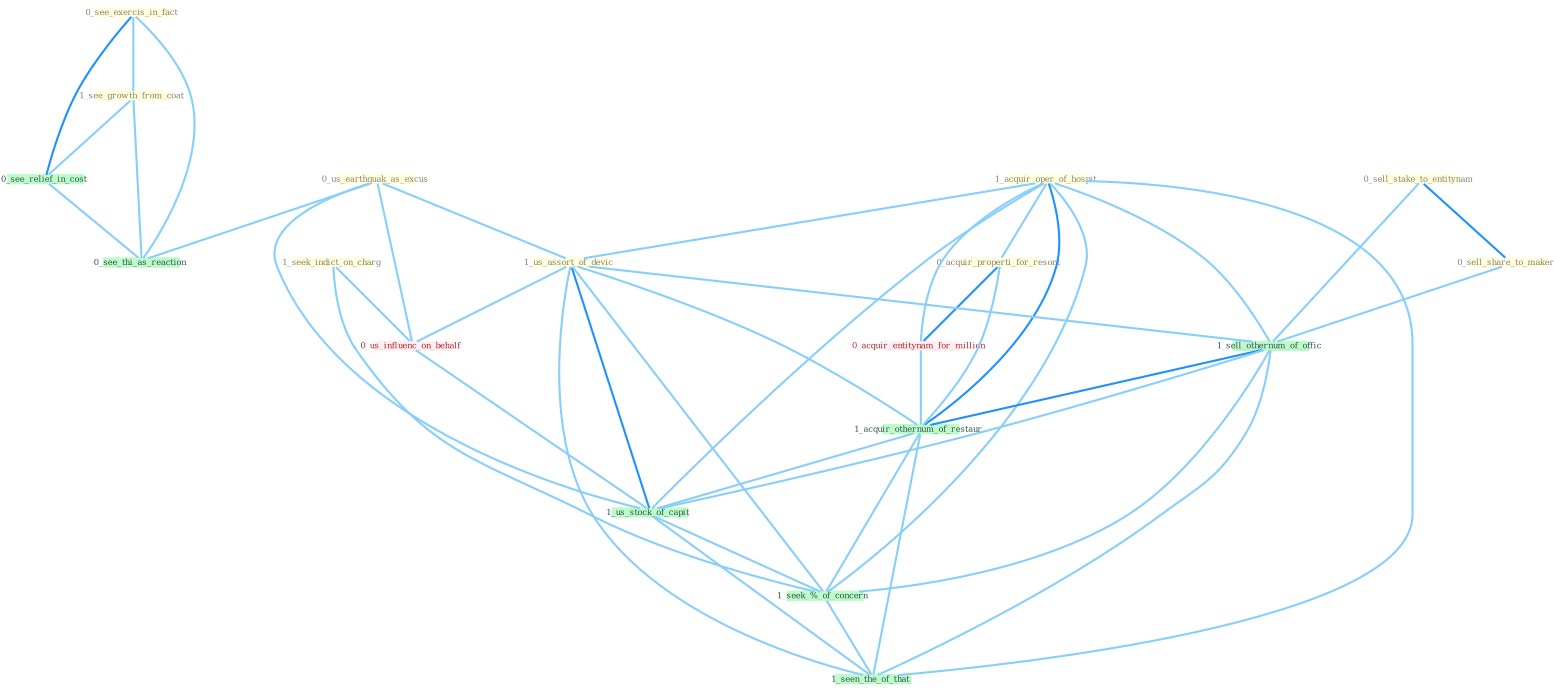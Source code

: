 Graph G{ 
    node
    [shape=polygon,style=filled,width=.5,height=.06,color="#BDFCC9",fixedsize=true,fontsize=4,
    fontcolor="#2f4f4f"];
    {node
    [color="#ffffe0", fontcolor="#8b7d6b"] "0_see_exercis_in_fact " "1_see_growth_from_coat " "0_sell_stake_to_entitynam " "1_acquir_oper_of_hospit " "0_us_earthquak_as_excus " "1_seek_indict_on_charg " "0_acquir_properti_for_resort " "0_sell_share_to_maker " "1_us_assort_of_devic "}
{node [color="#fff0f5", fontcolor="#b22222"] "0_acquir_entitynam_for_million " "0_us_influenc_on_behalf "}
edge [color="#B0E2FF"];

	"0_see_exercis_in_fact " -- "1_see_growth_from_coat " [w="1", color="#87cefa" ];
	"0_see_exercis_in_fact " -- "0_see_relief_in_cost " [w="2", color="#1e90ff" , len=0.8];
	"0_see_exercis_in_fact " -- "0_see_thi_as_reaction " [w="1", color="#87cefa" ];
	"1_see_growth_from_coat " -- "0_see_relief_in_cost " [w="1", color="#87cefa" ];
	"1_see_growth_from_coat " -- "0_see_thi_as_reaction " [w="1", color="#87cefa" ];
	"0_sell_stake_to_entitynam " -- "0_sell_share_to_maker " [w="2", color="#1e90ff" , len=0.8];
	"0_sell_stake_to_entitynam " -- "1_sell_othernum_of_offic " [w="1", color="#87cefa" ];
	"1_acquir_oper_of_hospit " -- "0_acquir_properti_for_resort " [w="1", color="#87cefa" ];
	"1_acquir_oper_of_hospit " -- "1_us_assort_of_devic " [w="1", color="#87cefa" ];
	"1_acquir_oper_of_hospit " -- "0_acquir_entitynam_for_million " [w="1", color="#87cefa" ];
	"1_acquir_oper_of_hospit " -- "1_sell_othernum_of_offic " [w="1", color="#87cefa" ];
	"1_acquir_oper_of_hospit " -- "1_acquir_othernum_of_restaur " [w="2", color="#1e90ff" , len=0.8];
	"1_acquir_oper_of_hospit " -- "1_us_stock_of_capit " [w="1", color="#87cefa" ];
	"1_acquir_oper_of_hospit " -- "1_seek_%_of_concern " [w="1", color="#87cefa" ];
	"1_acquir_oper_of_hospit " -- "1_seen_the_of_that " [w="1", color="#87cefa" ];
	"0_us_earthquak_as_excus " -- "1_us_assort_of_devic " [w="1", color="#87cefa" ];
	"0_us_earthquak_as_excus " -- "0_us_influenc_on_behalf " [w="1", color="#87cefa" ];
	"0_us_earthquak_as_excus " -- "0_see_thi_as_reaction " [w="1", color="#87cefa" ];
	"0_us_earthquak_as_excus " -- "1_us_stock_of_capit " [w="1", color="#87cefa" ];
	"1_seek_indict_on_charg " -- "0_us_influenc_on_behalf " [w="1", color="#87cefa" ];
	"1_seek_indict_on_charg " -- "1_seek_%_of_concern " [w="1", color="#87cefa" ];
	"0_acquir_properti_for_resort " -- "0_acquir_entitynam_for_million " [w="2", color="#1e90ff" , len=0.8];
	"0_acquir_properti_for_resort " -- "1_acquir_othernum_of_restaur " [w="1", color="#87cefa" ];
	"0_sell_share_to_maker " -- "1_sell_othernum_of_offic " [w="1", color="#87cefa" ];
	"1_us_assort_of_devic " -- "1_sell_othernum_of_offic " [w="1", color="#87cefa" ];
	"1_us_assort_of_devic " -- "0_us_influenc_on_behalf " [w="1", color="#87cefa" ];
	"1_us_assort_of_devic " -- "1_acquir_othernum_of_restaur " [w="1", color="#87cefa" ];
	"1_us_assort_of_devic " -- "1_us_stock_of_capit " [w="2", color="#1e90ff" , len=0.8];
	"1_us_assort_of_devic " -- "1_seek_%_of_concern " [w="1", color="#87cefa" ];
	"1_us_assort_of_devic " -- "1_seen_the_of_that " [w="1", color="#87cefa" ];
	"0_acquir_entitynam_for_million " -- "1_acquir_othernum_of_restaur " [w="1", color="#87cefa" ];
	"1_sell_othernum_of_offic " -- "1_acquir_othernum_of_restaur " [w="2", color="#1e90ff" , len=0.8];
	"1_sell_othernum_of_offic " -- "1_us_stock_of_capit " [w="1", color="#87cefa" ];
	"1_sell_othernum_of_offic " -- "1_seek_%_of_concern " [w="1", color="#87cefa" ];
	"1_sell_othernum_of_offic " -- "1_seen_the_of_that " [w="1", color="#87cefa" ];
	"0_us_influenc_on_behalf " -- "1_us_stock_of_capit " [w="1", color="#87cefa" ];
	"0_see_relief_in_cost " -- "0_see_thi_as_reaction " [w="1", color="#87cefa" ];
	"1_acquir_othernum_of_restaur " -- "1_us_stock_of_capit " [w="1", color="#87cefa" ];
	"1_acquir_othernum_of_restaur " -- "1_seek_%_of_concern " [w="1", color="#87cefa" ];
	"1_acquir_othernum_of_restaur " -- "1_seen_the_of_that " [w="1", color="#87cefa" ];
	"1_us_stock_of_capit " -- "1_seek_%_of_concern " [w="1", color="#87cefa" ];
	"1_us_stock_of_capit " -- "1_seen_the_of_that " [w="1", color="#87cefa" ];
	"1_seek_%_of_concern " -- "1_seen_the_of_that " [w="1", color="#87cefa" ];
}